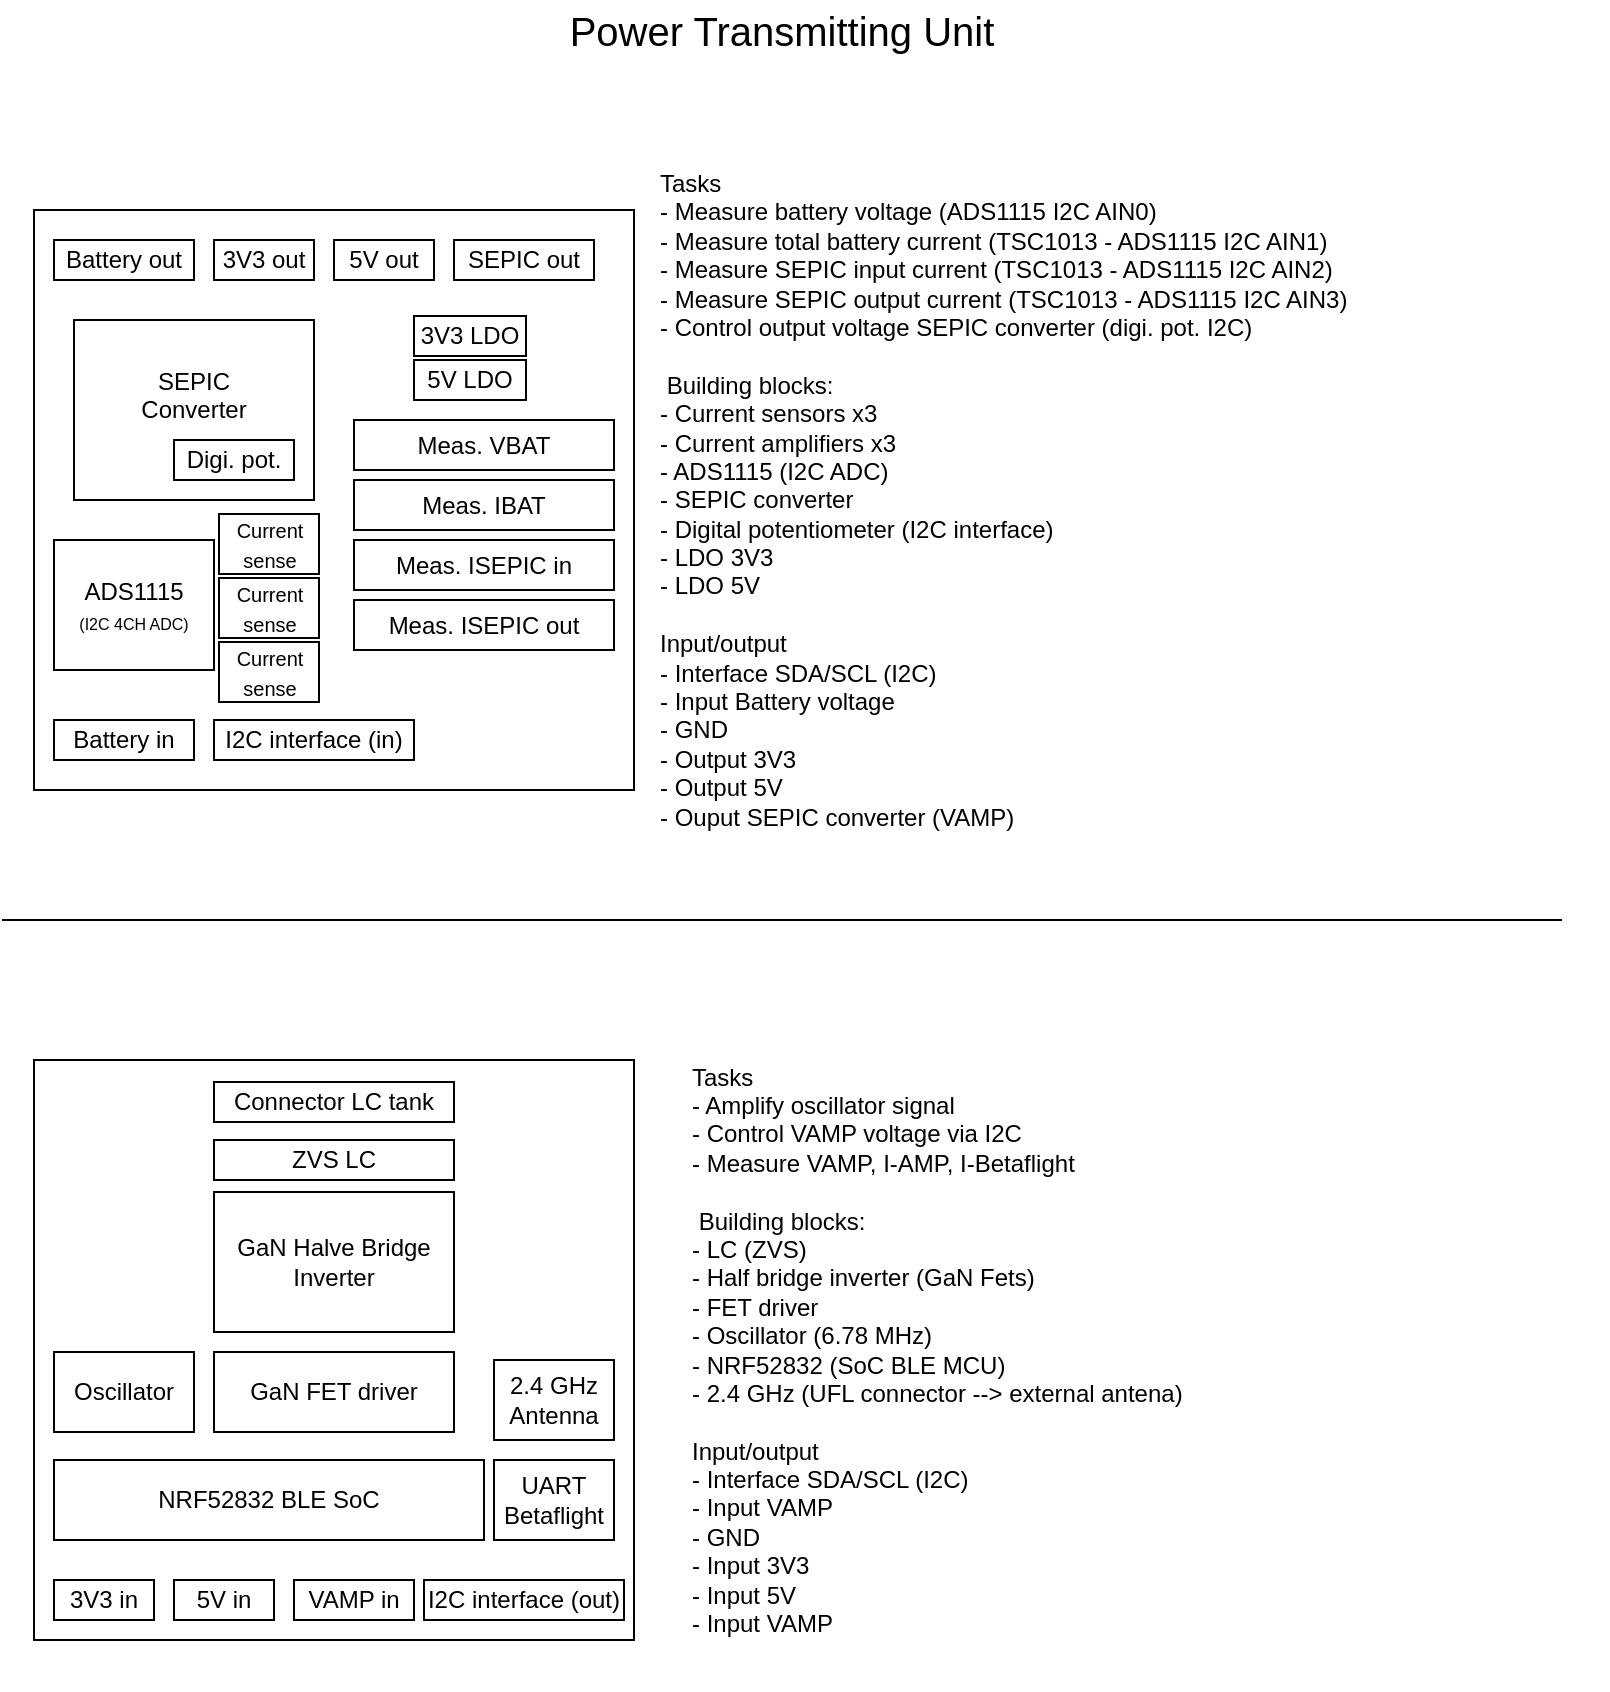 <mxfile version="21.8.2" type="device">
  <diagram name="Page-1" id="AzwJGs6xZ2qGH026OkKW">
    <mxGraphModel dx="1194" dy="814" grid="1" gridSize="10" guides="1" tooltips="1" connect="1" arrows="1" fold="1" page="1" pageScale="1" pageWidth="827" pageHeight="1169" math="0" shadow="0">
      <root>
        <mxCell id="0" />
        <mxCell id="1" parent="0" />
        <mxCell id="5BrET9XCrMvolj7ojVA5-1" value="" style="rounded=0;whiteSpace=wrap;html=1;labelBackgroundColor=none;" parent="1" vertex="1">
          <mxGeometry x="40" y="125" width="300" height="290" as="geometry" />
        </mxCell>
        <mxCell id="5BrET9XCrMvolj7ojVA5-2" value="&lt;font style=&quot;font-size: 20px;&quot;&gt;Power Transmitting Unit&lt;/font&gt;" style="text;html=1;strokeColor=none;fillColor=none;align=center;verticalAlign=middle;whiteSpace=wrap;rounded=0;labelBackgroundColor=none;" parent="1" vertex="1">
          <mxGeometry x="254" y="20" width="320" height="30" as="geometry" />
        </mxCell>
        <mxCell id="5BrET9XCrMvolj7ojVA5-3" value="SEPIC&lt;br&gt;Converter&lt;br&gt;&amp;nbsp;&amp;nbsp;" style="rounded=0;whiteSpace=wrap;html=1;labelBackgroundColor=none;" parent="1" vertex="1">
          <mxGeometry x="60" y="180" width="120" height="90" as="geometry" />
        </mxCell>
        <mxCell id="5BrET9XCrMvolj7ojVA5-4" value="Tasks&lt;br&gt;- Measure battery voltage (ADS1115 I2C AIN0)&lt;br&gt;- Measure total battery current (TSC1013 - ADS1115 I2C AIN1)&lt;br&gt;- Measure SEPIC input current (TSC1013 - ADS1115 I2C AIN2)&lt;br&gt;- Measure SEPIC output current (TSC1013 - ADS1115 I2C AIN3)&lt;br&gt;- Control output voltage SEPIC converter (digi. pot. I2C)&lt;br&gt;&lt;br&gt;&amp;nbsp;Building blocks:&lt;br&gt;- Current sensors x3&lt;br&gt;- Current amplifiers x3&lt;br&gt;- ADS1115 (I2C ADC)&lt;br&gt;- SEPIC converter&lt;br&gt;- Digital potentiometer (I2C interface)&lt;br&gt;- LDO 3V3&lt;br&gt;- LDO 5V&lt;br&gt;&lt;br&gt;Input/output&lt;br&gt;- Interface SDA/SCL (I2C)&lt;br&gt;- Input Battery voltage&lt;br&gt;- GND&lt;br&gt;- Output&amp;nbsp;3V3&lt;br&gt;- Output 5V&lt;br&gt;- Ouput SEPIC converter (VAMP)" style="text;html=1;strokeColor=none;fillColor=none;align=left;verticalAlign=middle;whiteSpace=wrap;rounded=0;labelBackgroundColor=none;" parent="1" vertex="1">
          <mxGeometry x="351" y="100" width="460" height="340" as="geometry" />
        </mxCell>
        <mxCell id="5BrET9XCrMvolj7ojVA5-5" value="Digi. pot." style="rounded=0;whiteSpace=wrap;html=1;labelBackgroundColor=none;" parent="1" vertex="1">
          <mxGeometry x="110" y="240" width="60" height="20" as="geometry" />
        </mxCell>
        <mxCell id="5BrET9XCrMvolj7ojVA5-6" value="Battery in" style="rounded=0;whiteSpace=wrap;html=1;labelBackgroundColor=none;" parent="1" vertex="1">
          <mxGeometry x="50" y="380" width="70" height="20" as="geometry" />
        </mxCell>
        <mxCell id="5BrET9XCrMvolj7ojVA5-7" value="Battery out" style="rounded=0;whiteSpace=wrap;html=1;labelBackgroundColor=none;" parent="1" vertex="1">
          <mxGeometry x="50" y="140" width="70" height="20" as="geometry" />
        </mxCell>
        <mxCell id="5BrET9XCrMvolj7ojVA5-10" value="3V3 out" style="rounded=0;whiteSpace=wrap;html=1;labelBackgroundColor=none;" parent="1" vertex="1">
          <mxGeometry x="130" y="140" width="50" height="20" as="geometry" />
        </mxCell>
        <mxCell id="5BrET9XCrMvolj7ojVA5-11" value="5V out" style="rounded=0;whiteSpace=wrap;html=1;labelBackgroundColor=none;" parent="1" vertex="1">
          <mxGeometry x="190" y="140" width="50" height="20" as="geometry" />
        </mxCell>
        <mxCell id="5BrET9XCrMvolj7ojVA5-12" value="SEPIC out" style="rounded=0;whiteSpace=wrap;html=1;labelBackgroundColor=none;" parent="1" vertex="1">
          <mxGeometry x="250" y="140" width="70" height="20" as="geometry" />
        </mxCell>
        <mxCell id="5BrET9XCrMvolj7ojVA5-13" value="I2C interface (in)" style="rounded=0;whiteSpace=wrap;html=1;labelBackgroundColor=none;" parent="1" vertex="1">
          <mxGeometry x="130" y="380" width="100" height="20" as="geometry" />
        </mxCell>
        <mxCell id="5BrET9XCrMvolj7ojVA5-15" value="ADS1115&lt;br&gt;&lt;font style=&quot;font-size: 8px;&quot;&gt;(I2C 4CH ADC)&lt;/font&gt;" style="rounded=0;whiteSpace=wrap;html=1;labelBackgroundColor=none;" parent="1" vertex="1">
          <mxGeometry x="50" y="290" width="80" height="65" as="geometry" />
        </mxCell>
        <mxCell id="5BrET9XCrMvolj7ojVA5-16" value="Meas. IBAT" style="rounded=0;whiteSpace=wrap;html=1;labelBackgroundColor=none;" parent="1" vertex="1">
          <mxGeometry x="200" y="260" width="130" height="25" as="geometry" />
        </mxCell>
        <mxCell id="5BrET9XCrMvolj7ojVA5-17" value="Meas.&amp;nbsp;ISEPIC in" style="rounded=0;whiteSpace=wrap;html=1;labelBackgroundColor=none;" parent="1" vertex="1">
          <mxGeometry x="200" y="290" width="130" height="25" as="geometry" />
        </mxCell>
        <mxCell id="5BrET9XCrMvolj7ojVA5-18" value="Meas. VBAT" style="rounded=0;whiteSpace=wrap;html=1;labelBackgroundColor=none;" parent="1" vertex="1">
          <mxGeometry x="200" y="230" width="130" height="25" as="geometry" />
        </mxCell>
        <mxCell id="5BrET9XCrMvolj7ojVA5-19" value="Meas. ISEPIC out" style="rounded=0;whiteSpace=wrap;html=1;labelBackgroundColor=none;" parent="1" vertex="1">
          <mxGeometry x="200" y="320" width="130" height="25" as="geometry" />
        </mxCell>
        <mxCell id="5BrET9XCrMvolj7ojVA5-20" value="" style="endArrow=none;html=1;rounded=0;labelBackgroundColor=none;fontColor=default;" parent="1" edge="1">
          <mxGeometry width="50" height="50" relative="1" as="geometry">
            <mxPoint x="24" y="480" as="sourcePoint" />
            <mxPoint x="804" y="480" as="targetPoint" />
          </mxGeometry>
        </mxCell>
        <mxCell id="5BrET9XCrMvolj7ojVA5-21" value="" style="rounded=0;whiteSpace=wrap;html=1;labelBackgroundColor=none;" parent="1" vertex="1">
          <mxGeometry x="40" y="550" width="300" height="290" as="geometry" />
        </mxCell>
        <mxCell id="5BrET9XCrMvolj7ojVA5-22" value="Connector LC tank" style="rounded=0;whiteSpace=wrap;html=1;labelBackgroundColor=none;" parent="1" vertex="1">
          <mxGeometry x="130" y="561" width="120" height="20" as="geometry" />
        </mxCell>
        <mxCell id="5BrET9XCrMvolj7ojVA5-23" value="GaN Halve Bridge&lt;br&gt;Inverter" style="rounded=0;whiteSpace=wrap;html=1;labelBackgroundColor=none;" parent="1" vertex="1">
          <mxGeometry x="130" y="616" width="120" height="70" as="geometry" />
        </mxCell>
        <mxCell id="5BrET9XCrMvolj7ojVA5-25" value="GaN FET driver" style="rounded=0;whiteSpace=wrap;html=1;labelBackgroundColor=none;" parent="1" vertex="1">
          <mxGeometry x="130" y="696" width="120" height="40" as="geometry" />
        </mxCell>
        <mxCell id="5BrET9XCrMvolj7ojVA5-26" value="Oscillator" style="rounded=0;whiteSpace=wrap;html=1;labelBackgroundColor=none;" parent="1" vertex="1">
          <mxGeometry x="50" y="696" width="70" height="40" as="geometry" />
        </mxCell>
        <mxCell id="5BrET9XCrMvolj7ojVA5-27" value="5V in" style="rounded=0;whiteSpace=wrap;html=1;labelBackgroundColor=none;" parent="1" vertex="1">
          <mxGeometry x="110" y="810" width="50" height="20" as="geometry" />
        </mxCell>
        <mxCell id="5BrET9XCrMvolj7ojVA5-28" value="3V3 in" style="rounded=0;whiteSpace=wrap;html=1;labelBackgroundColor=none;" parent="1" vertex="1">
          <mxGeometry x="50" y="810" width="50" height="20" as="geometry" />
        </mxCell>
        <mxCell id="5BrET9XCrMvolj7ojVA5-29" value="VAMP in" style="rounded=0;whiteSpace=wrap;html=1;labelBackgroundColor=none;" parent="1" vertex="1">
          <mxGeometry x="170" y="810" width="60" height="20" as="geometry" />
        </mxCell>
        <mxCell id="5BrET9XCrMvolj7ojVA5-30" value="ZVS LC" style="rounded=0;whiteSpace=wrap;html=1;labelBackgroundColor=none;" parent="1" vertex="1">
          <mxGeometry x="130" y="590" width="120" height="20" as="geometry" />
        </mxCell>
        <mxCell id="5BrET9XCrMvolj7ojVA5-31" value="NRF52832 BLE SoC" style="rounded=0;whiteSpace=wrap;html=1;labelBackgroundColor=none;" parent="1" vertex="1">
          <mxGeometry x="50" y="750" width="215" height="40" as="geometry" />
        </mxCell>
        <mxCell id="5BrET9XCrMvolj7ojVA5-32" value="UART&lt;br&gt;Betaflight" style="rounded=0;whiteSpace=wrap;html=1;labelBackgroundColor=none;" parent="1" vertex="1">
          <mxGeometry x="270" y="750" width="60" height="40" as="geometry" />
        </mxCell>
        <mxCell id="5BrET9XCrMvolj7ojVA5-33" value="2.4 GHz&lt;br&gt;Antenna" style="rounded=0;whiteSpace=wrap;html=1;labelBackgroundColor=none;" parent="1" vertex="1">
          <mxGeometry x="270" y="700" width="60" height="40" as="geometry" />
        </mxCell>
        <mxCell id="5BrET9XCrMvolj7ojVA5-36" value="I2C interface (out)" style="rounded=0;whiteSpace=wrap;html=1;labelBackgroundColor=none;" parent="1" vertex="1">
          <mxGeometry x="235" y="810" width="100" height="20" as="geometry" />
        </mxCell>
        <mxCell id="5BrET9XCrMvolj7ojVA5-37" value="Tasks&lt;br&gt;- Amplify oscillator signal&lt;br&gt;- Control VAMP voltage via I2C&lt;br&gt;- Measure VAMP, I-AMP, I-Betaflight&lt;br&gt;&lt;br&gt;&amp;nbsp;Building blocks:&lt;br&gt;- LC (ZVS)&lt;br&gt;- Half bridge inverter (GaN Fets)&lt;br&gt;- FET driver&lt;br&gt;- Oscillator (6.78 MHz)&lt;br&gt;- NRF52832 (SoC BLE MCU)&lt;br&gt;- 2.4 GHz (UFL connector --&amp;gt; external antena)&lt;br&gt;&lt;br&gt;Input/output&lt;br&gt;- Interface SDA/SCL (I2C)&lt;br&gt;- Input VAMP&lt;br&gt;- GND&lt;br&gt;- Input 3V3&lt;br&gt;- Input 5V&lt;br&gt;- Input VAMP" style="text;html=1;strokeColor=none;fillColor=none;align=left;verticalAlign=middle;whiteSpace=wrap;rounded=0;labelBackgroundColor=none;" parent="1" vertex="1">
          <mxGeometry x="367" y="525" width="460" height="340" as="geometry" />
        </mxCell>
        <mxCell id="5BrET9XCrMvolj7ojVA5-38" value="3V3 LDO" style="rounded=0;whiteSpace=wrap;html=1;labelBackgroundColor=none;" parent="1" vertex="1">
          <mxGeometry x="230" y="178" width="56" height="20" as="geometry" />
        </mxCell>
        <mxCell id="5BrET9XCrMvolj7ojVA5-39" value="5V LDO" style="rounded=0;whiteSpace=wrap;html=1;labelBackgroundColor=none;" parent="1" vertex="1">
          <mxGeometry x="230" y="200" width="56" height="20" as="geometry" />
        </mxCell>
        <mxCell id="5BrET9XCrMvolj7ojVA5-40" value="&lt;font style=&quot;font-size: 10px;&quot;&gt;Current&lt;br&gt;sense&lt;/font&gt;" style="rounded=0;whiteSpace=wrap;html=1;labelBackgroundColor=none;" parent="1" vertex="1">
          <mxGeometry x="132.5" y="309" width="50" height="30" as="geometry" />
        </mxCell>
        <mxCell id="5BrET9XCrMvolj7ojVA5-41" value="&lt;font style=&quot;font-size: 10px;&quot;&gt;Current&lt;br&gt;sense&lt;/font&gt;" style="rounded=0;whiteSpace=wrap;html=1;labelBackgroundColor=none;" parent="1" vertex="1">
          <mxGeometry x="132.5" y="277" width="50" height="30" as="geometry" />
        </mxCell>
        <mxCell id="5BrET9XCrMvolj7ojVA5-44" value="&lt;font style=&quot;font-size: 10px;&quot;&gt;Current&lt;br&gt;sense&lt;/font&gt;" style="rounded=0;whiteSpace=wrap;html=1;labelBackgroundColor=none;" parent="1" vertex="1">
          <mxGeometry x="132.5" y="341" width="50" height="30" as="geometry" />
        </mxCell>
      </root>
    </mxGraphModel>
  </diagram>
</mxfile>
